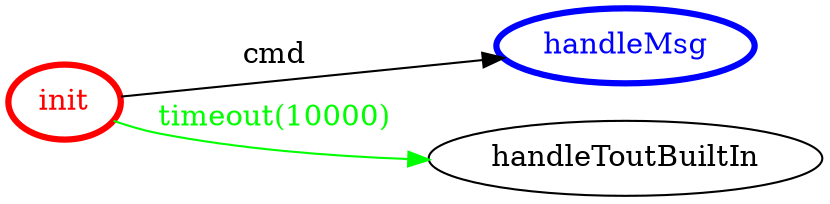/*
*
* A GraphViz DOT FSM description 
* Please use a GraphViz visualizer (like http://www.webgraphviz.com)
*  
*/

digraph finite_state_machine {
	rankdir=LR
	size="8,5"
	
	init [ color = red ][ fontcolor = red ][ penwidth = 3 ]
	handleMsg [ color = blue ][ fontcolor = blue ][ penwidth = 3 ]
	
	init -> handleMsg [ label = "cmd" ][ color = black ][ fontcolor = black ]
	init -> handleToutBuiltIn [ label = "timeout(10000)" ][ color = green ][ fontcolor = green ]
}
